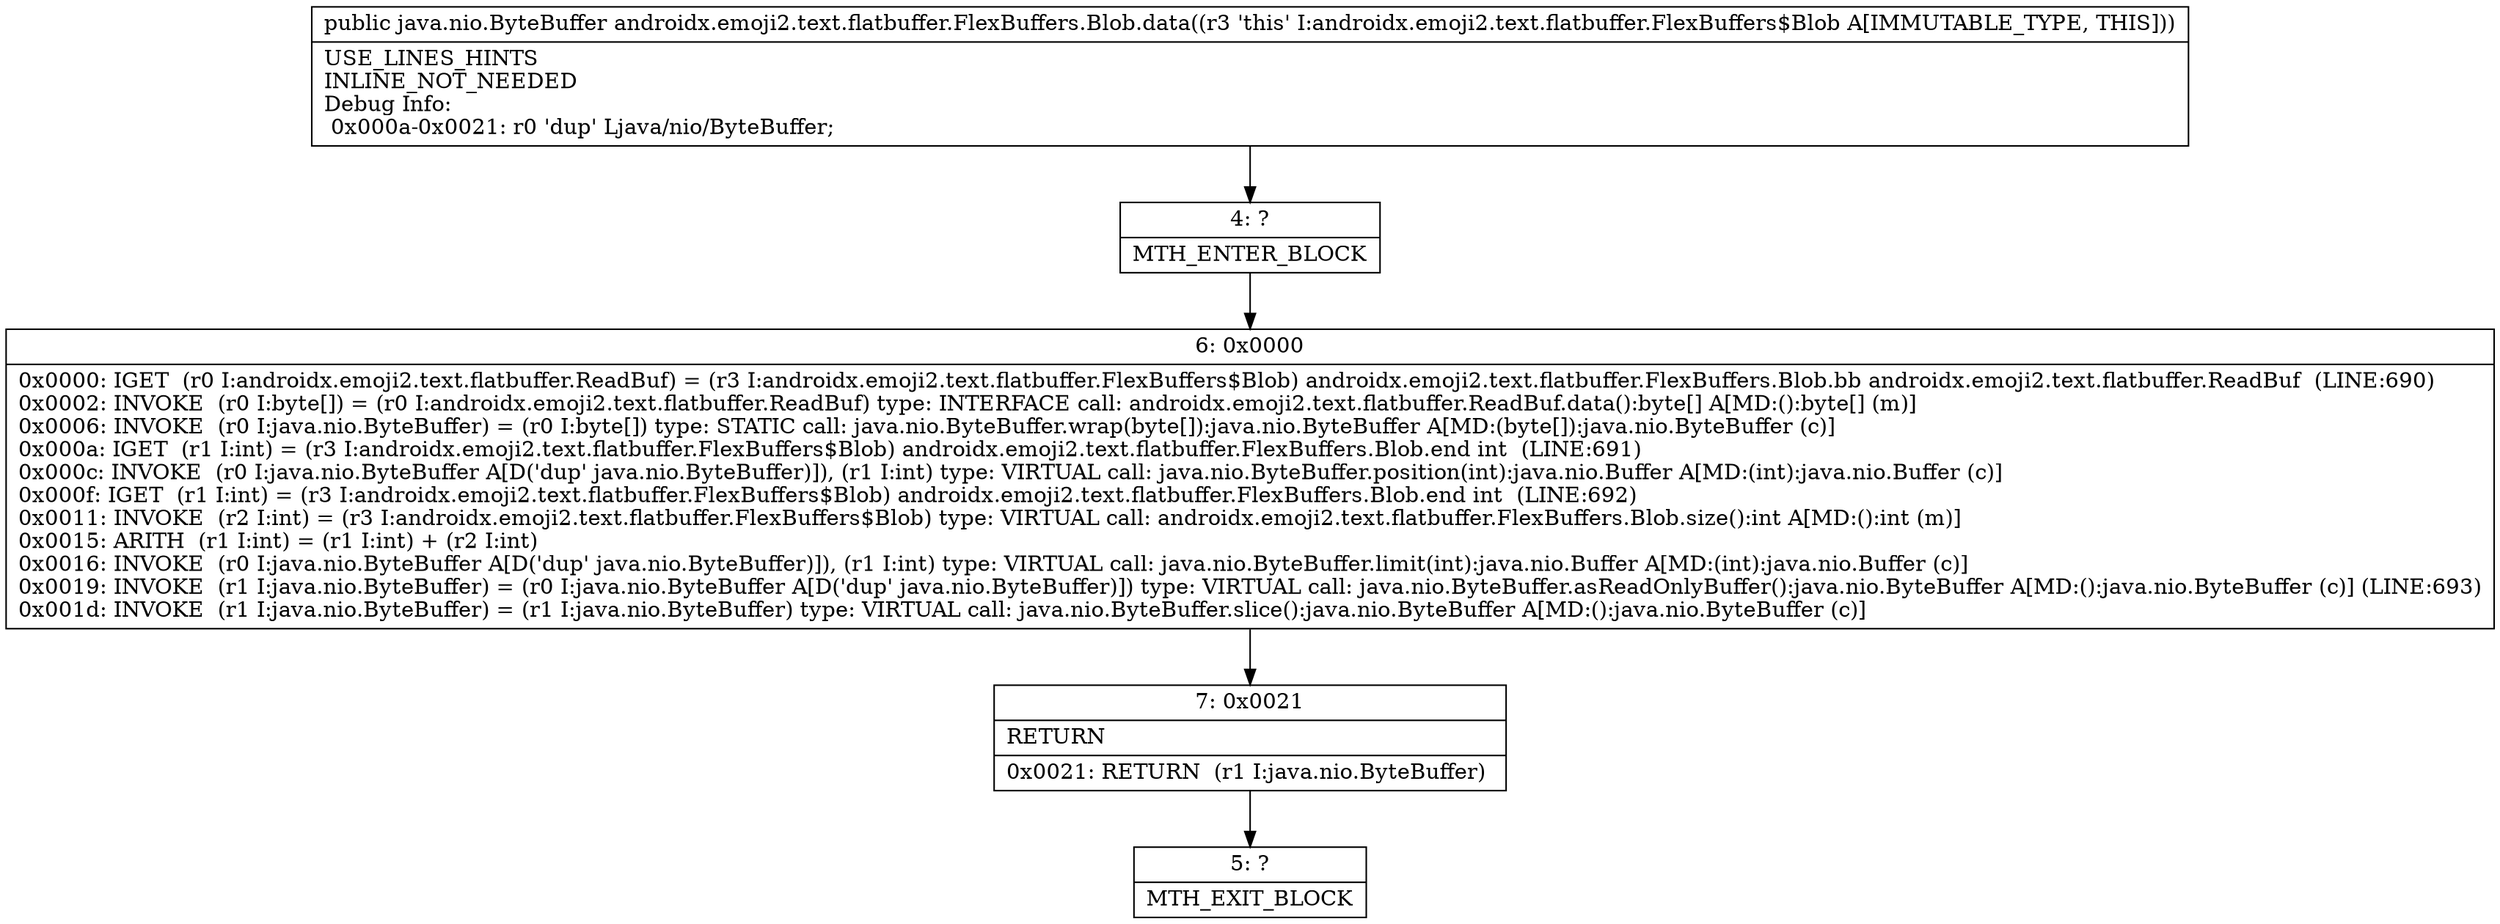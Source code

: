 digraph "CFG forandroidx.emoji2.text.flatbuffer.FlexBuffers.Blob.data()Ljava\/nio\/ByteBuffer;" {
Node_4 [shape=record,label="{4\:\ ?|MTH_ENTER_BLOCK\l}"];
Node_6 [shape=record,label="{6\:\ 0x0000|0x0000: IGET  (r0 I:androidx.emoji2.text.flatbuffer.ReadBuf) = (r3 I:androidx.emoji2.text.flatbuffer.FlexBuffers$Blob) androidx.emoji2.text.flatbuffer.FlexBuffers.Blob.bb androidx.emoji2.text.flatbuffer.ReadBuf  (LINE:690)\l0x0002: INVOKE  (r0 I:byte[]) = (r0 I:androidx.emoji2.text.flatbuffer.ReadBuf) type: INTERFACE call: androidx.emoji2.text.flatbuffer.ReadBuf.data():byte[] A[MD:():byte[] (m)]\l0x0006: INVOKE  (r0 I:java.nio.ByteBuffer) = (r0 I:byte[]) type: STATIC call: java.nio.ByteBuffer.wrap(byte[]):java.nio.ByteBuffer A[MD:(byte[]):java.nio.ByteBuffer (c)]\l0x000a: IGET  (r1 I:int) = (r3 I:androidx.emoji2.text.flatbuffer.FlexBuffers$Blob) androidx.emoji2.text.flatbuffer.FlexBuffers.Blob.end int  (LINE:691)\l0x000c: INVOKE  (r0 I:java.nio.ByteBuffer A[D('dup' java.nio.ByteBuffer)]), (r1 I:int) type: VIRTUAL call: java.nio.ByteBuffer.position(int):java.nio.Buffer A[MD:(int):java.nio.Buffer (c)]\l0x000f: IGET  (r1 I:int) = (r3 I:androidx.emoji2.text.flatbuffer.FlexBuffers$Blob) androidx.emoji2.text.flatbuffer.FlexBuffers.Blob.end int  (LINE:692)\l0x0011: INVOKE  (r2 I:int) = (r3 I:androidx.emoji2.text.flatbuffer.FlexBuffers$Blob) type: VIRTUAL call: androidx.emoji2.text.flatbuffer.FlexBuffers.Blob.size():int A[MD:():int (m)]\l0x0015: ARITH  (r1 I:int) = (r1 I:int) + (r2 I:int) \l0x0016: INVOKE  (r0 I:java.nio.ByteBuffer A[D('dup' java.nio.ByteBuffer)]), (r1 I:int) type: VIRTUAL call: java.nio.ByteBuffer.limit(int):java.nio.Buffer A[MD:(int):java.nio.Buffer (c)]\l0x0019: INVOKE  (r1 I:java.nio.ByteBuffer) = (r0 I:java.nio.ByteBuffer A[D('dup' java.nio.ByteBuffer)]) type: VIRTUAL call: java.nio.ByteBuffer.asReadOnlyBuffer():java.nio.ByteBuffer A[MD:():java.nio.ByteBuffer (c)] (LINE:693)\l0x001d: INVOKE  (r1 I:java.nio.ByteBuffer) = (r1 I:java.nio.ByteBuffer) type: VIRTUAL call: java.nio.ByteBuffer.slice():java.nio.ByteBuffer A[MD:():java.nio.ByteBuffer (c)]\l}"];
Node_7 [shape=record,label="{7\:\ 0x0021|RETURN\l|0x0021: RETURN  (r1 I:java.nio.ByteBuffer) \l}"];
Node_5 [shape=record,label="{5\:\ ?|MTH_EXIT_BLOCK\l}"];
MethodNode[shape=record,label="{public java.nio.ByteBuffer androidx.emoji2.text.flatbuffer.FlexBuffers.Blob.data((r3 'this' I:androidx.emoji2.text.flatbuffer.FlexBuffers$Blob A[IMMUTABLE_TYPE, THIS]))  | USE_LINES_HINTS\lINLINE_NOT_NEEDED\lDebug Info:\l  0x000a\-0x0021: r0 'dup' Ljava\/nio\/ByteBuffer;\l}"];
MethodNode -> Node_4;Node_4 -> Node_6;
Node_6 -> Node_7;
Node_7 -> Node_5;
}

